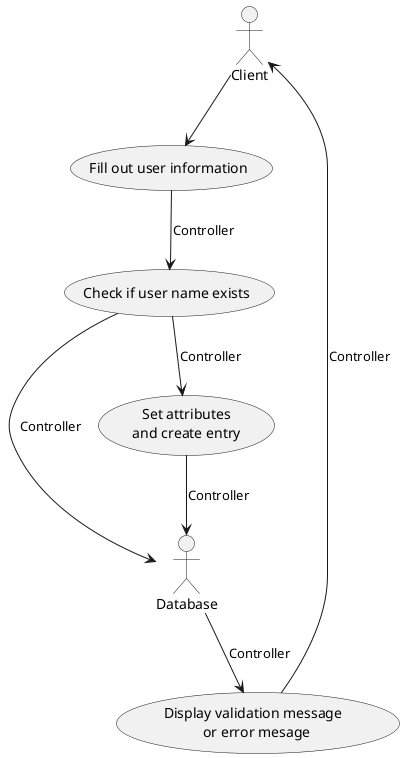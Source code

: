 @startuml createTrick

actor Client
actor Database

usecase FillOutUserInfo as "Fill out user information"
usecase CheckUserName as "Check if user name exists"
usecase SetAttributes as "Set attributes\nand create entry"
usecase DisplayValidation as "Display validation message \n or error mesage"


Client --> FillOutUserInfo
FillOutUserInfo --> CheckUserName : Controller
'check user name to database
CheckUserName --> Database: Controller
CheckUserName --> SetAttributes : Controller
SetAttributes --> Database: Controller
Database --> DisplayValidation: Controller
DisplayValidation --> Client: Controller

@enduml
